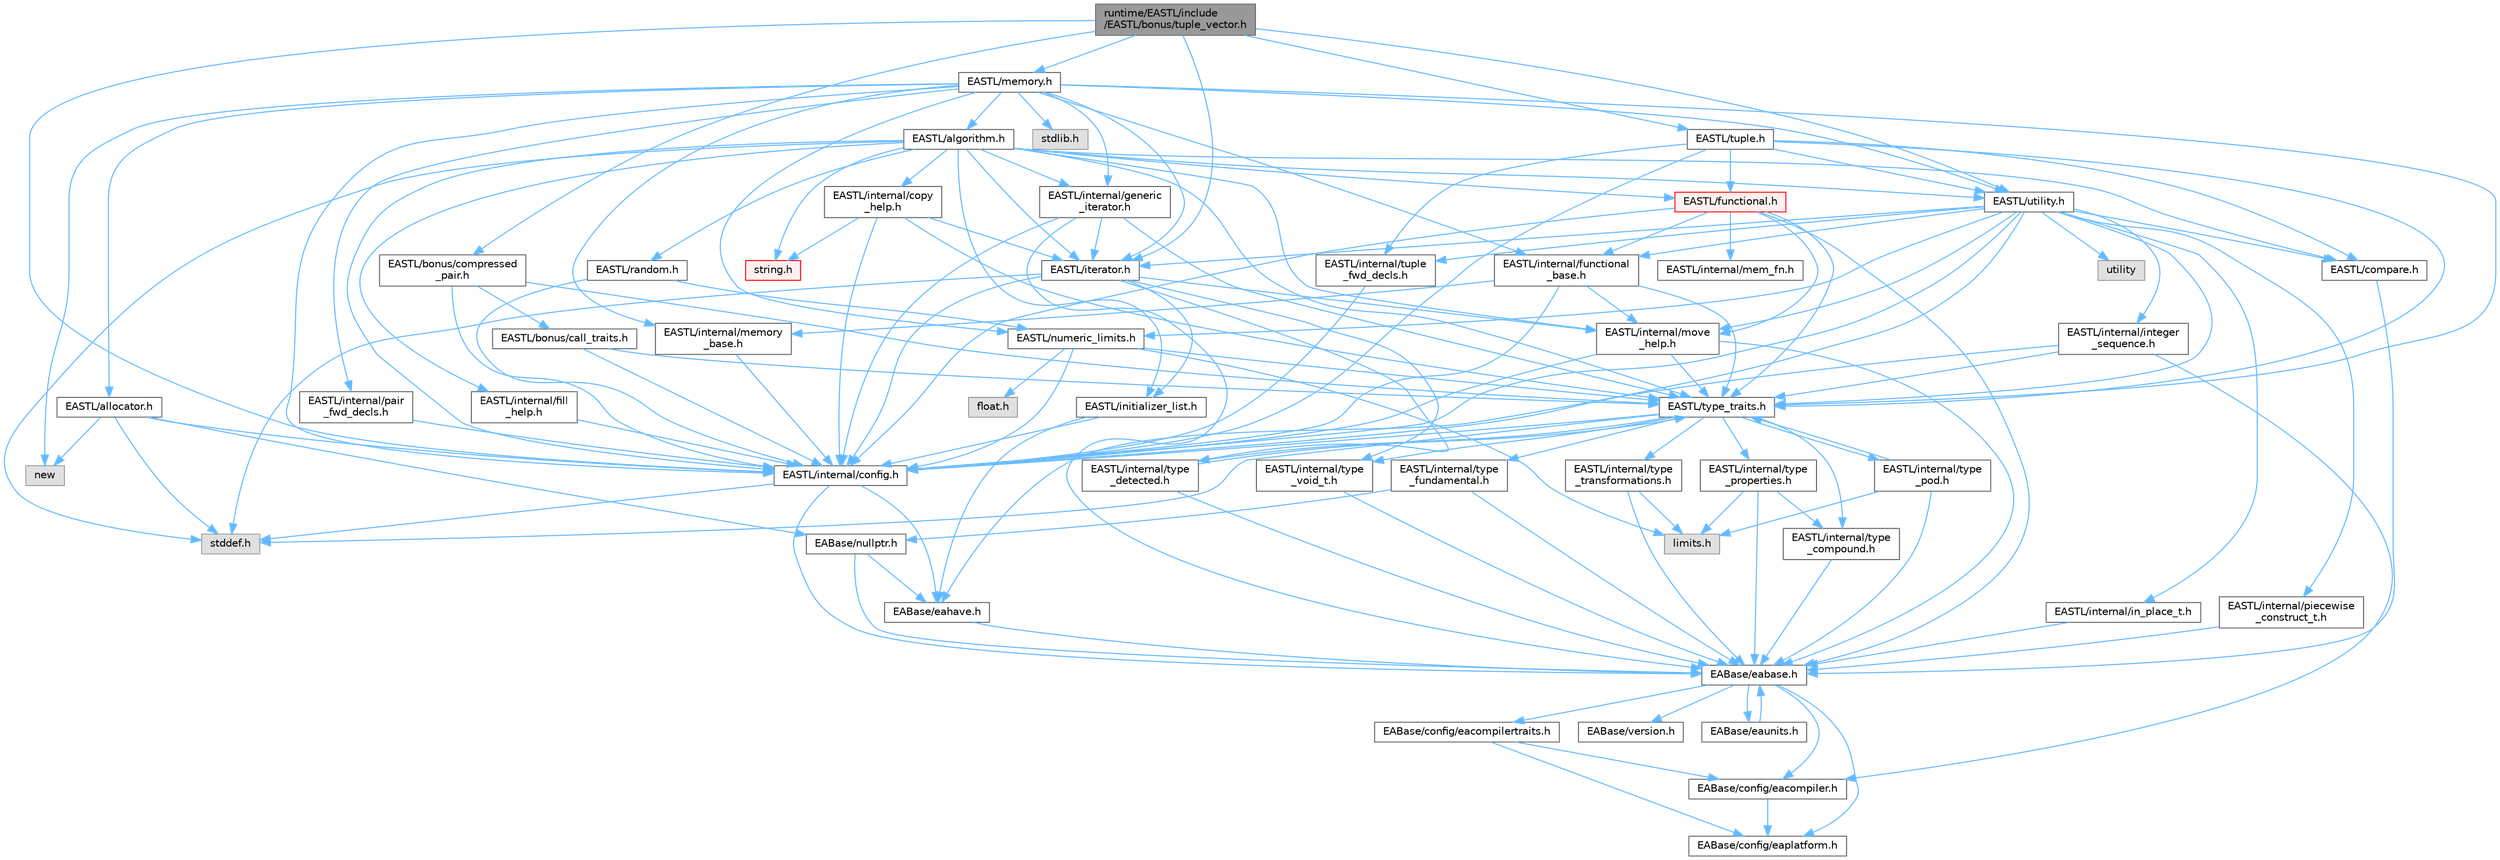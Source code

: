 digraph "runtime/EASTL/include/EASTL/bonus/tuple_vector.h"
{
 // LATEX_PDF_SIZE
  bgcolor="transparent";
  edge [fontname=Helvetica,fontsize=10,labelfontname=Helvetica,labelfontsize=10];
  node [fontname=Helvetica,fontsize=10,shape=box,height=0.2,width=0.4];
  Node1 [id="Node000001",label="runtime/EASTL/include\l/EASTL/bonus/tuple_vector.h",height=0.2,width=0.4,color="gray40", fillcolor="grey60", style="filled", fontcolor="black",tooltip=" "];
  Node1 -> Node2 [id="edge145_Node000001_Node000002",color="steelblue1",style="solid",tooltip=" "];
  Node2 [id="Node000002",label="EASTL/bonus/compressed\l_pair.h",height=0.2,width=0.4,color="grey40", fillcolor="white", style="filled",URL="$compressed__pair_8h.html",tooltip=" "];
  Node2 -> Node3 [id="edge146_Node000002_Node000003",color="steelblue1",style="solid",tooltip=" "];
  Node3 [id="Node000003",label="EASTL/internal/config.h",height=0.2,width=0.4,color="grey40", fillcolor="white", style="filled",URL="$config_8h.html",tooltip=" "];
  Node3 -> Node4 [id="edge147_Node000003_Node000004",color="steelblue1",style="solid",tooltip=" "];
  Node4 [id="Node000004",label="EABase/eabase.h",height=0.2,width=0.4,color="grey40", fillcolor="white", style="filled",URL="$eabase_8h.html",tooltip=" "];
  Node4 -> Node5 [id="edge148_Node000004_Node000005",color="steelblue1",style="solid",tooltip=" "];
  Node5 [id="Node000005",label="EABase/config/eacompiler.h",height=0.2,width=0.4,color="grey40", fillcolor="white", style="filled",URL="$eacompiler_8h.html",tooltip=" "];
  Node5 -> Node6 [id="edge149_Node000005_Node000006",color="steelblue1",style="solid",tooltip=" "];
  Node6 [id="Node000006",label="EABase/config/eaplatform.h",height=0.2,width=0.4,color="grey40", fillcolor="white", style="filled",URL="$eaplatform_8h.html",tooltip=" "];
  Node4 -> Node7 [id="edge150_Node000004_Node000007",color="steelblue1",style="solid",tooltip=" "];
  Node7 [id="Node000007",label="EABase/config/eacompilertraits.h",height=0.2,width=0.4,color="grey40", fillcolor="white", style="filled",URL="$eacompilertraits_8h.html",tooltip=" "];
  Node7 -> Node6 [id="edge151_Node000007_Node000006",color="steelblue1",style="solid",tooltip=" "];
  Node7 -> Node5 [id="edge152_Node000007_Node000005",color="steelblue1",style="solid",tooltip=" "];
  Node4 -> Node6 [id="edge153_Node000004_Node000006",color="steelblue1",style="solid",tooltip=" "];
  Node4 -> Node8 [id="edge154_Node000004_Node000008",color="steelblue1",style="solid",tooltip=" "];
  Node8 [id="Node000008",label="EABase/version.h",height=0.2,width=0.4,color="grey40", fillcolor="white", style="filled",URL="$_e_a_s_t_l_2packages_2_e_a_base_2include_2_common_2_e_a_base_2version_8h.html",tooltip=" "];
  Node4 -> Node9 [id="edge155_Node000004_Node000009",color="steelblue1",style="solid",tooltip=" "];
  Node9 [id="Node000009",label="EABase/eaunits.h",height=0.2,width=0.4,color="grey40", fillcolor="white", style="filled",URL="$eaunits_8h.html",tooltip=" "];
  Node9 -> Node4 [id="edge156_Node000009_Node000004",color="steelblue1",style="solid",tooltip=" "];
  Node3 -> Node10 [id="edge157_Node000003_Node000010",color="steelblue1",style="solid",tooltip=" "];
  Node10 [id="Node000010",label="EABase/eahave.h",height=0.2,width=0.4,color="grey40", fillcolor="white", style="filled",URL="$eahave_8h.html",tooltip=" "];
  Node10 -> Node4 [id="edge158_Node000010_Node000004",color="steelblue1",style="solid",tooltip=" "];
  Node3 -> Node11 [id="edge159_Node000003_Node000011",color="steelblue1",style="solid",tooltip=" "];
  Node11 [id="Node000011",label="stddef.h",height=0.2,width=0.4,color="grey60", fillcolor="#E0E0E0", style="filled",tooltip=" "];
  Node2 -> Node12 [id="edge160_Node000002_Node000012",color="steelblue1",style="solid",tooltip=" "];
  Node12 [id="Node000012",label="EASTL/type_traits.h",height=0.2,width=0.4,color="grey40", fillcolor="white", style="filled",URL="$_e_a_s_t_l_2include_2_e_a_s_t_l_2type__traits_8h.html",tooltip=" "];
  Node12 -> Node3 [id="edge161_Node000012_Node000003",color="steelblue1",style="solid",tooltip=" "];
  Node12 -> Node11 [id="edge162_Node000012_Node000011",color="steelblue1",style="solid",tooltip=" "];
  Node12 -> Node13 [id="edge163_Node000012_Node000013",color="steelblue1",style="solid",tooltip=" "];
  Node13 [id="Node000013",label="EASTL/internal/type\l_fundamental.h",height=0.2,width=0.4,color="grey40", fillcolor="white", style="filled",URL="$type__fundamental_8h.html",tooltip=" "];
  Node13 -> Node4 [id="edge164_Node000013_Node000004",color="steelblue1",style="solid",tooltip=" "];
  Node13 -> Node14 [id="edge165_Node000013_Node000014",color="steelblue1",style="solid",tooltip=" "];
  Node14 [id="Node000014",label="EABase/nullptr.h",height=0.2,width=0.4,color="grey40", fillcolor="white", style="filled",URL="$nullptr_8h.html",tooltip=" "];
  Node14 -> Node4 [id="edge166_Node000014_Node000004",color="steelblue1",style="solid",tooltip=" "];
  Node14 -> Node10 [id="edge167_Node000014_Node000010",color="steelblue1",style="solid",tooltip=" "];
  Node12 -> Node15 [id="edge168_Node000012_Node000015",color="steelblue1",style="solid",tooltip=" "];
  Node15 [id="Node000015",label="EASTL/internal/type\l_transformations.h",height=0.2,width=0.4,color="grey40", fillcolor="white", style="filled",URL="$type__transformations_8h.html",tooltip=" "];
  Node15 -> Node4 [id="edge169_Node000015_Node000004",color="steelblue1",style="solid",tooltip=" "];
  Node15 -> Node16 [id="edge170_Node000015_Node000016",color="steelblue1",style="solid",tooltip=" "];
  Node16 [id="Node000016",label="limits.h",height=0.2,width=0.4,color="grey60", fillcolor="#E0E0E0", style="filled",tooltip=" "];
  Node12 -> Node17 [id="edge171_Node000012_Node000017",color="steelblue1",style="solid",tooltip=" "];
  Node17 [id="Node000017",label="EASTL/internal/type\l_void_t.h",height=0.2,width=0.4,color="grey40", fillcolor="white", style="filled",URL="$type__void__t_8h.html",tooltip=" "];
  Node17 -> Node4 [id="edge172_Node000017_Node000004",color="steelblue1",style="solid",tooltip=" "];
  Node12 -> Node18 [id="edge173_Node000012_Node000018",color="steelblue1",style="solid",tooltip=" "];
  Node18 [id="Node000018",label="EASTL/internal/type\l_properties.h",height=0.2,width=0.4,color="grey40", fillcolor="white", style="filled",URL="$type__properties_8h.html",tooltip=" "];
  Node18 -> Node4 [id="edge174_Node000018_Node000004",color="steelblue1",style="solid",tooltip=" "];
  Node18 -> Node16 [id="edge175_Node000018_Node000016",color="steelblue1",style="solid",tooltip=" "];
  Node18 -> Node19 [id="edge176_Node000018_Node000019",color="steelblue1",style="solid",tooltip=" "];
  Node19 [id="Node000019",label="EASTL/internal/type\l_compound.h",height=0.2,width=0.4,color="grey40", fillcolor="white", style="filled",URL="$type__compound_8h.html",tooltip=" "];
  Node19 -> Node4 [id="edge177_Node000019_Node000004",color="steelblue1",style="solid",tooltip=" "];
  Node12 -> Node19 [id="edge178_Node000012_Node000019",color="steelblue1",style="solid",tooltip=" "];
  Node12 -> Node20 [id="edge179_Node000012_Node000020",color="steelblue1",style="solid",tooltip=" "];
  Node20 [id="Node000020",label="EASTL/internal/type\l_pod.h",height=0.2,width=0.4,color="grey40", fillcolor="white", style="filled",URL="$type__pod_8h.html",tooltip=" "];
  Node20 -> Node4 [id="edge180_Node000020_Node000004",color="steelblue1",style="solid",tooltip=" "];
  Node20 -> Node16 [id="edge181_Node000020_Node000016",color="steelblue1",style="solid",tooltip=" "];
  Node20 -> Node12 [id="edge182_Node000020_Node000012",color="steelblue1",style="solid",tooltip=" "];
  Node12 -> Node21 [id="edge183_Node000012_Node000021",color="steelblue1",style="solid",tooltip=" "];
  Node21 [id="Node000021",label="EASTL/internal/type\l_detected.h",height=0.2,width=0.4,color="grey40", fillcolor="white", style="filled",URL="$type__detected_8h.html",tooltip=" "];
  Node21 -> Node4 [id="edge184_Node000021_Node000004",color="steelblue1",style="solid",tooltip=" "];
  Node21 -> Node12 [id="edge185_Node000021_Node000012",color="steelblue1",style="solid",tooltip=" "];
  Node2 -> Node22 [id="edge186_Node000002_Node000022",color="steelblue1",style="solid",tooltip=" "];
  Node22 [id="Node000022",label="EASTL/bonus/call_traits.h",height=0.2,width=0.4,color="grey40", fillcolor="white", style="filled",URL="$call__traits_8h.html",tooltip=" "];
  Node22 -> Node3 [id="edge187_Node000022_Node000003",color="steelblue1",style="solid",tooltip=" "];
  Node22 -> Node12 [id="edge188_Node000022_Node000012",color="steelblue1",style="solid",tooltip=" "];
  Node1 -> Node3 [id="edge189_Node000001_Node000003",color="steelblue1",style="solid",tooltip=" "];
  Node1 -> Node23 [id="edge190_Node000001_Node000023",color="steelblue1",style="solid",tooltip=" "];
  Node23 [id="Node000023",label="EASTL/iterator.h",height=0.2,width=0.4,color="grey40", fillcolor="white", style="filled",URL="$_e_a_s_t_l_2include_2_e_a_s_t_l_2iterator_8h.html",tooltip=" "];
  Node23 -> Node3 [id="edge191_Node000023_Node000003",color="steelblue1",style="solid",tooltip=" "];
  Node23 -> Node24 [id="edge192_Node000023_Node000024",color="steelblue1",style="solid",tooltip=" "];
  Node24 [id="Node000024",label="EASTL/internal/move\l_help.h",height=0.2,width=0.4,color="grey40", fillcolor="white", style="filled",URL="$move__help_8h.html",tooltip=" "];
  Node24 -> Node4 [id="edge193_Node000024_Node000004",color="steelblue1",style="solid",tooltip=" "];
  Node24 -> Node3 [id="edge194_Node000024_Node000003",color="steelblue1",style="solid",tooltip=" "];
  Node24 -> Node12 [id="edge195_Node000024_Node000012",color="steelblue1",style="solid",tooltip=" "];
  Node23 -> Node21 [id="edge196_Node000023_Node000021",color="steelblue1",style="solid",tooltip=" "];
  Node23 -> Node17 [id="edge197_Node000023_Node000017",color="steelblue1",style="solid",tooltip=" "];
  Node23 -> Node25 [id="edge198_Node000023_Node000025",color="steelblue1",style="solid",tooltip=" "];
  Node25 [id="Node000025",label="EASTL/initializer_list.h",height=0.2,width=0.4,color="grey40", fillcolor="white", style="filled",URL="$initializer__list_8h.html",tooltip=" "];
  Node25 -> Node3 [id="edge199_Node000025_Node000003",color="steelblue1",style="solid",tooltip=" "];
  Node25 -> Node10 [id="edge200_Node000025_Node000010",color="steelblue1",style="solid",tooltip=" "];
  Node23 -> Node11 [id="edge201_Node000023_Node000011",color="steelblue1",style="solid",tooltip=" "];
  Node1 -> Node26 [id="edge202_Node000001_Node000026",color="steelblue1",style="solid",tooltip=" "];
  Node26 [id="Node000026",label="EASTL/memory.h",height=0.2,width=0.4,color="grey40", fillcolor="white", style="filled",URL="$_e_a_s_t_l_2include_2_e_a_s_t_l_2memory_8h.html",tooltip=" "];
  Node26 -> Node3 [id="edge203_Node000026_Node000003",color="steelblue1",style="solid",tooltip=" "];
  Node26 -> Node27 [id="edge204_Node000026_Node000027",color="steelblue1",style="solid",tooltip=" "];
  Node27 [id="Node000027",label="EASTL/internal/memory\l_base.h",height=0.2,width=0.4,color="grey40", fillcolor="white", style="filled",URL="$memory__base_8h.html",tooltip=" "];
  Node27 -> Node3 [id="edge205_Node000027_Node000003",color="steelblue1",style="solid",tooltip=" "];
  Node26 -> Node28 [id="edge206_Node000026_Node000028",color="steelblue1",style="solid",tooltip=" "];
  Node28 [id="Node000028",label="EASTL/internal/generic\l_iterator.h",height=0.2,width=0.4,color="grey40", fillcolor="white", style="filled",URL="$generic__iterator_8h.html",tooltip=" "];
  Node28 -> Node4 [id="edge207_Node000028_Node000004",color="steelblue1",style="solid",tooltip=" "];
  Node28 -> Node3 [id="edge208_Node000028_Node000003",color="steelblue1",style="solid",tooltip=" "];
  Node28 -> Node23 [id="edge209_Node000028_Node000023",color="steelblue1",style="solid",tooltip=" "];
  Node28 -> Node12 [id="edge210_Node000028_Node000012",color="steelblue1",style="solid",tooltip=" "];
  Node26 -> Node29 [id="edge211_Node000026_Node000029",color="steelblue1",style="solid",tooltip=" "];
  Node29 [id="Node000029",label="EASTL/internal/pair\l_fwd_decls.h",height=0.2,width=0.4,color="grey40", fillcolor="white", style="filled",URL="$pair__fwd__decls_8h.html",tooltip=" "];
  Node29 -> Node3 [id="edge212_Node000029_Node000003",color="steelblue1",style="solid",tooltip=" "];
  Node26 -> Node30 [id="edge213_Node000026_Node000030",color="steelblue1",style="solid",tooltip=" "];
  Node30 [id="Node000030",label="EASTL/internal/functional\l_base.h",height=0.2,width=0.4,color="grey40", fillcolor="white", style="filled",URL="$functional__base_8h.html",tooltip=" "];
  Node30 -> Node3 [id="edge214_Node000030_Node000003",color="steelblue1",style="solid",tooltip=" "];
  Node30 -> Node27 [id="edge215_Node000030_Node000027",color="steelblue1",style="solid",tooltip=" "];
  Node30 -> Node24 [id="edge216_Node000030_Node000024",color="steelblue1",style="solid",tooltip=" "];
  Node30 -> Node12 [id="edge217_Node000030_Node000012",color="steelblue1",style="solid",tooltip=" "];
  Node26 -> Node31 [id="edge218_Node000026_Node000031",color="steelblue1",style="solid",tooltip=" "];
  Node31 [id="Node000031",label="EASTL/algorithm.h",height=0.2,width=0.4,color="grey40", fillcolor="white", style="filled",URL="$_e_a_s_t_l_2include_2_e_a_s_t_l_2algorithm_8h.html",tooltip=" "];
  Node31 -> Node3 [id="edge219_Node000031_Node000003",color="steelblue1",style="solid",tooltip=" "];
  Node31 -> Node12 [id="edge220_Node000031_Node000012",color="steelblue1",style="solid",tooltip=" "];
  Node31 -> Node24 [id="edge221_Node000031_Node000024",color="steelblue1",style="solid",tooltip=" "];
  Node31 -> Node32 [id="edge222_Node000031_Node000032",color="steelblue1",style="solid",tooltip=" "];
  Node32 [id="Node000032",label="EASTL/internal/copy\l_help.h",height=0.2,width=0.4,color="grey40", fillcolor="white", style="filled",URL="$copy__help_8h.html",tooltip=" "];
  Node32 -> Node3 [id="edge223_Node000032_Node000003",color="steelblue1",style="solid",tooltip=" "];
  Node32 -> Node12 [id="edge224_Node000032_Node000012",color="steelblue1",style="solid",tooltip=" "];
  Node32 -> Node23 [id="edge225_Node000032_Node000023",color="steelblue1",style="solid",tooltip=" "];
  Node32 -> Node33 [id="edge226_Node000032_Node000033",color="steelblue1",style="solid",tooltip=" "];
  Node33 [id="Node000033",label="string.h",height=0.2,width=0.4,color="red", fillcolor="#FFF0F0", style="filled",URL="$string_8h.html",tooltip=" "];
  Node31 -> Node148 [id="edge227_Node000031_Node000148",color="steelblue1",style="solid",tooltip=" "];
  Node148 [id="Node000148",label="EASTL/internal/fill\l_help.h",height=0.2,width=0.4,color="grey40", fillcolor="white", style="filled",URL="$fill__help_8h.html",tooltip=" "];
  Node148 -> Node3 [id="edge228_Node000148_Node000003",color="steelblue1",style="solid",tooltip=" "];
  Node31 -> Node25 [id="edge229_Node000031_Node000025",color="steelblue1",style="solid",tooltip=" "];
  Node31 -> Node23 [id="edge230_Node000031_Node000023",color="steelblue1",style="solid",tooltip=" "];
  Node31 -> Node48 [id="edge231_Node000031_Node000048",color="steelblue1",style="solid",tooltip=" "];
  Node48 [id="Node000048",label="EASTL/functional.h",height=0.2,width=0.4,color="red", fillcolor="#FFF0F0", style="filled",URL="$_e_a_s_t_l_2include_2_e_a_s_t_l_2functional_8h.html",tooltip=" "];
  Node48 -> Node4 [id="edge232_Node000048_Node000004",color="steelblue1",style="solid",tooltip=" "];
  Node48 -> Node3 [id="edge233_Node000048_Node000003",color="steelblue1",style="solid",tooltip=" "];
  Node48 -> Node24 [id="edge234_Node000048_Node000024",color="steelblue1",style="solid",tooltip=" "];
  Node48 -> Node12 [id="edge235_Node000048_Node000012",color="steelblue1",style="solid",tooltip=" "];
  Node48 -> Node30 [id="edge236_Node000048_Node000030",color="steelblue1",style="solid",tooltip=" "];
  Node48 -> Node49 [id="edge237_Node000048_Node000049",color="steelblue1",style="solid",tooltip=" "];
  Node49 [id="Node000049",label="EASTL/internal/mem_fn.h",height=0.2,width=0.4,color="grey40", fillcolor="white", style="filled",URL="$mem__fn_8h.html",tooltip=" "];
  Node31 -> Node54 [id="edge238_Node000031_Node000054",color="steelblue1",style="solid",tooltip=" "];
  Node54 [id="Node000054",label="EASTL/utility.h",height=0.2,width=0.4,color="grey40", fillcolor="white", style="filled",URL="$_e_a_s_t_l_2include_2_e_a_s_t_l_2utility_8h.html",tooltip=" "];
  Node54 -> Node3 [id="edge239_Node000054_Node000003",color="steelblue1",style="solid",tooltip=" "];
  Node54 -> Node12 [id="edge240_Node000054_Node000012",color="steelblue1",style="solid",tooltip=" "];
  Node54 -> Node23 [id="edge241_Node000054_Node000023",color="steelblue1",style="solid",tooltip=" "];
  Node54 -> Node55 [id="edge242_Node000054_Node000055",color="steelblue1",style="solid",tooltip=" "];
  Node55 [id="Node000055",label="EASTL/numeric_limits.h",height=0.2,width=0.4,color="grey40", fillcolor="white", style="filled",URL="$numeric__limits_8h.html",tooltip=" "];
  Node55 -> Node3 [id="edge243_Node000055_Node000003",color="steelblue1",style="solid",tooltip=" "];
  Node55 -> Node12 [id="edge244_Node000055_Node000012",color="steelblue1",style="solid",tooltip=" "];
  Node55 -> Node16 [id="edge245_Node000055_Node000016",color="steelblue1",style="solid",tooltip=" "];
  Node55 -> Node56 [id="edge246_Node000055_Node000056",color="steelblue1",style="solid",tooltip=" "];
  Node56 [id="Node000056",label="float.h",height=0.2,width=0.4,color="grey60", fillcolor="#E0E0E0", style="filled",tooltip=" "];
  Node54 -> Node57 [id="edge247_Node000054_Node000057",color="steelblue1",style="solid",tooltip=" "];
  Node57 [id="Node000057",label="EASTL/compare.h",height=0.2,width=0.4,color="grey40", fillcolor="white", style="filled",URL="$compare_8h.html",tooltip=" "];
  Node57 -> Node4 [id="edge248_Node000057_Node000004",color="steelblue1",style="solid",tooltip=" "];
  Node54 -> Node30 [id="edge249_Node000054_Node000030",color="steelblue1",style="solid",tooltip=" "];
  Node54 -> Node24 [id="edge250_Node000054_Node000024",color="steelblue1",style="solid",tooltip=" "];
  Node54 -> Node10 [id="edge251_Node000054_Node000010",color="steelblue1",style="solid",tooltip=" "];
  Node54 -> Node58 [id="edge252_Node000054_Node000058",color="steelblue1",style="solid",tooltip=" "];
  Node58 [id="Node000058",label="EASTL/internal/integer\l_sequence.h",height=0.2,width=0.4,color="grey40", fillcolor="white", style="filled",URL="$integer__sequence_8h.html",tooltip=" "];
  Node58 -> Node5 [id="edge253_Node000058_Node000005",color="steelblue1",style="solid",tooltip=" "];
  Node58 -> Node3 [id="edge254_Node000058_Node000003",color="steelblue1",style="solid",tooltip=" "];
  Node58 -> Node12 [id="edge255_Node000058_Node000012",color="steelblue1",style="solid",tooltip=" "];
  Node54 -> Node59 [id="edge256_Node000054_Node000059",color="steelblue1",style="solid",tooltip=" "];
  Node59 [id="Node000059",label="EASTL/internal/tuple\l_fwd_decls.h",height=0.2,width=0.4,color="grey40", fillcolor="white", style="filled",URL="$tuple__fwd__decls_8h.html",tooltip=" "];
  Node59 -> Node3 [id="edge257_Node000059_Node000003",color="steelblue1",style="solid",tooltip=" "];
  Node54 -> Node60 [id="edge258_Node000054_Node000060",color="steelblue1",style="solid",tooltip=" "];
  Node60 [id="Node000060",label="EASTL/internal/in_place_t.h",height=0.2,width=0.4,color="grey40", fillcolor="white", style="filled",URL="$in__place__t_8h.html",tooltip=" "];
  Node60 -> Node4 [id="edge259_Node000060_Node000004",color="steelblue1",style="solid",tooltip=" "];
  Node54 -> Node61 [id="edge260_Node000054_Node000061",color="steelblue1",style="solid",tooltip=" "];
  Node61 [id="Node000061",label="EASTL/internal/piecewise\l_construct_t.h",height=0.2,width=0.4,color="grey40", fillcolor="white", style="filled",URL="$piecewise__construct__t_8h.html",tooltip=" "];
  Node61 -> Node4 [id="edge261_Node000061_Node000004",color="steelblue1",style="solid",tooltip=" "];
  Node54 -> Node62 [id="edge262_Node000054_Node000062",color="steelblue1",style="solid",tooltip=" "];
  Node62 [id="Node000062",label="utility",height=0.2,width=0.4,color="grey60", fillcolor="#E0E0E0", style="filled",tooltip=" "];
  Node31 -> Node28 [id="edge263_Node000031_Node000028",color="steelblue1",style="solid",tooltip=" "];
  Node31 -> Node149 [id="edge264_Node000031_Node000149",color="steelblue1",style="solid",tooltip=" "];
  Node149 [id="Node000149",label="EASTL/random.h",height=0.2,width=0.4,color="grey40", fillcolor="white", style="filled",URL="$random_8h.html",tooltip=" "];
  Node149 -> Node3 [id="edge265_Node000149_Node000003",color="steelblue1",style="solid",tooltip=" "];
  Node149 -> Node55 [id="edge266_Node000149_Node000055",color="steelblue1",style="solid",tooltip=" "];
  Node31 -> Node57 [id="edge267_Node000031_Node000057",color="steelblue1",style="solid",tooltip=" "];
  Node31 -> Node11 [id="edge268_Node000031_Node000011",color="steelblue1",style="solid",tooltip=" "];
  Node31 -> Node33 [id="edge269_Node000031_Node000033",color="steelblue1",style="solid",tooltip=" "];
  Node26 -> Node12 [id="edge270_Node000026_Node000012",color="steelblue1",style="solid",tooltip=" "];
  Node26 -> Node52 [id="edge271_Node000026_Node000052",color="steelblue1",style="solid",tooltip=" "];
  Node52 [id="Node000052",label="EASTL/allocator.h",height=0.2,width=0.4,color="grey40", fillcolor="white", style="filled",URL="$allocator_8h.html",tooltip=" "];
  Node52 -> Node3 [id="edge272_Node000052_Node000003",color="steelblue1",style="solid",tooltip=" "];
  Node52 -> Node14 [id="edge273_Node000052_Node000014",color="steelblue1",style="solid",tooltip=" "];
  Node52 -> Node11 [id="edge274_Node000052_Node000011",color="steelblue1",style="solid",tooltip=" "];
  Node52 -> Node46 [id="edge275_Node000052_Node000046",color="steelblue1",style="solid",tooltip=" "];
  Node46 [id="Node000046",label="new",height=0.2,width=0.4,color="grey60", fillcolor="#E0E0E0", style="filled",tooltip=" "];
  Node26 -> Node23 [id="edge276_Node000026_Node000023",color="steelblue1",style="solid",tooltip=" "];
  Node26 -> Node54 [id="edge277_Node000026_Node000054",color="steelblue1",style="solid",tooltip=" "];
  Node26 -> Node55 [id="edge278_Node000026_Node000055",color="steelblue1",style="solid",tooltip=" "];
  Node26 -> Node150 [id="edge279_Node000026_Node000150",color="steelblue1",style="solid",tooltip=" "];
  Node150 [id="Node000150",label="stdlib.h",height=0.2,width=0.4,color="grey60", fillcolor="#E0E0E0", style="filled",tooltip=" "];
  Node26 -> Node46 [id="edge280_Node000026_Node000046",color="steelblue1",style="solid",tooltip=" "];
  Node1 -> Node151 [id="edge281_Node000001_Node000151",color="steelblue1",style="solid",tooltip=" "];
  Node151 [id="Node000151",label="EASTL/tuple.h",height=0.2,width=0.4,color="grey40", fillcolor="white", style="filled",URL="$tuple_8h.html",tooltip=" "];
  Node151 -> Node3 [id="edge282_Node000151_Node000003",color="steelblue1",style="solid",tooltip=" "];
  Node151 -> Node57 [id="edge283_Node000151_Node000057",color="steelblue1",style="solid",tooltip=" "];
  Node151 -> Node48 [id="edge284_Node000151_Node000048",color="steelblue1",style="solid",tooltip=" "];
  Node151 -> Node12 [id="edge285_Node000151_Node000012",color="steelblue1",style="solid",tooltip=" "];
  Node151 -> Node54 [id="edge286_Node000151_Node000054",color="steelblue1",style="solid",tooltip=" "];
  Node151 -> Node59 [id="edge287_Node000151_Node000059",color="steelblue1",style="solid",tooltip=" "];
  Node1 -> Node54 [id="edge288_Node000001_Node000054",color="steelblue1",style="solid",tooltip=" "];
}

